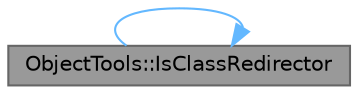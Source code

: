 digraph "ObjectTools::IsClassRedirector"
{
 // INTERACTIVE_SVG=YES
 // LATEX_PDF_SIZE
  bgcolor="transparent";
  edge [fontname=Helvetica,fontsize=10,labelfontname=Helvetica,labelfontsize=10];
  node [fontname=Helvetica,fontsize=10,shape=box,height=0.2,width=0.4];
  rankdir="LR";
  Node1 [id="Node000001",label="ObjectTools::IsClassRedirector",height=0.2,width=0.4,color="gray40", fillcolor="grey60", style="filled", fontcolor="black",tooltip="Determines if a given class is a redirector."];
  Node1 -> Node1 [id="edge1_Node000001_Node000001",color="steelblue1",style="solid",tooltip=" "];
}

